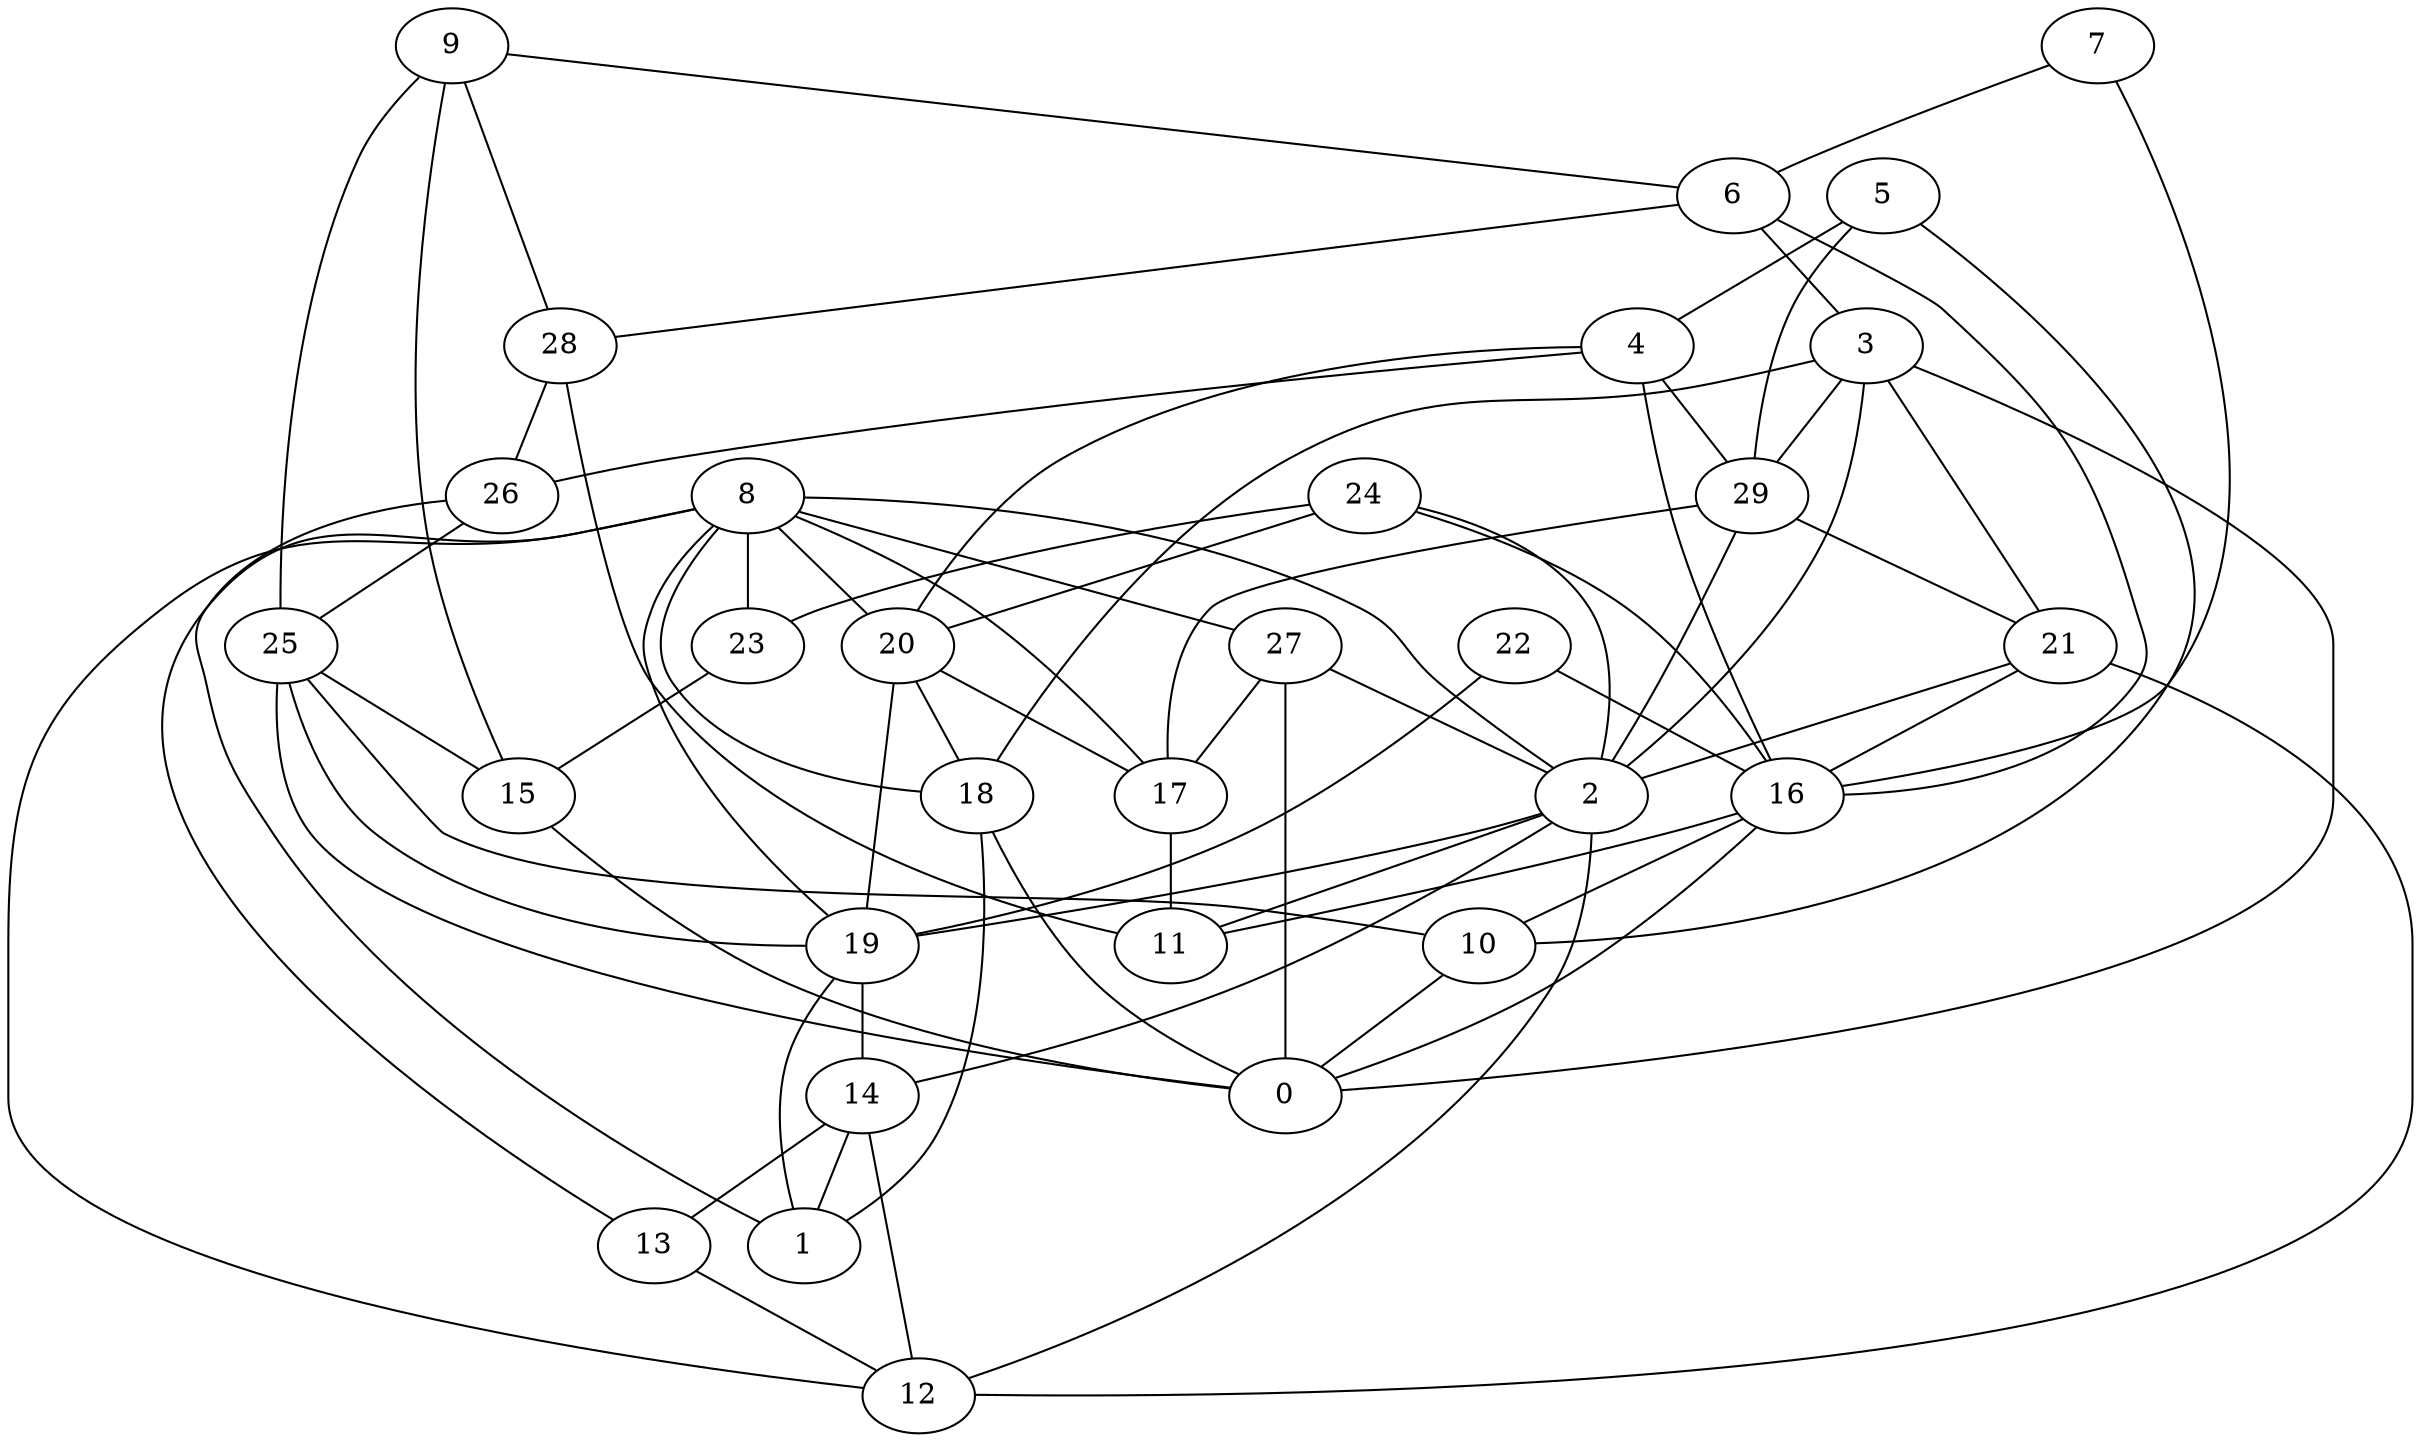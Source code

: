 digraph GG_graph {

subgraph G_graph {
edge [color = black]
"22" -> "16" [dir = none]
"9" -> "15" [dir = none]
"9" -> "25" [dir = none]
"26" -> "1" [dir = none]
"14" -> "12" [dir = none]
"13" -> "12" [dir = none]
"29" -> "17" [dir = none]
"23" -> "15" [dir = none]
"21" -> "2" [dir = none]
"16" -> "0" [dir = none]
"16" -> "11" [dir = none]
"6" -> "28" [dir = none]
"3" -> "0" [dir = none]
"8" -> "18" [dir = none]
"8" -> "19" [dir = none]
"8" -> "20" [dir = none]
"8" -> "12" [dir = none]
"8" -> "27" [dir = none]
"8" -> "17" [dir = none]
"28" -> "26" [dir = none]
"28" -> "11" [dir = none]
"17" -> "11" [dir = none]
"24" -> "2" [dir = none]
"7" -> "16" [dir = none]
"10" -> "0" [dir = none]
"2" -> "12" [dir = none]
"25" -> "0" [dir = none]
"4" -> "20" [dir = none]
"5" -> "29" [dir = none]
"26" -> "25" [dir = none]
"19" -> "14" [dir = none]
"27" -> "2" [dir = none]
"22" -> "19" [dir = none]
"8" -> "2" [dir = none]
"6" -> "16" [dir = none]
"9" -> "28" [dir = none]
"2" -> "14" [dir = none]
"7" -> "6" [dir = none]
"14" -> "13" [dir = none]
"20" -> "19" [dir = none]
"20" -> "18" [dir = none]
"20" -> "17" [dir = none]
"6" -> "3" [dir = none]
"27" -> "0" [dir = none]
"24" -> "23" [dir = none]
"3" -> "29" [dir = none]
"4" -> "29" [dir = none]
"29" -> "2" [dir = none]
"14" -> "1" [dir = none]
"9" -> "6" [dir = none]
"8" -> "23" [dir = none]
"16" -> "10" [dir = none]
"15" -> "0" [dir = none]
"18" -> "0" [dir = none]
"2" -> "19" [dir = none]
"25" -> "10" [dir = none]
"25" -> "19" [dir = none]
"3" -> "18" [dir = none]
"4" -> "16" [dir = none]
"8" -> "13" [dir = none]
"21" -> "16" [dir = none]
"18" -> "1" [dir = none]
"29" -> "21" [dir = none]
"3" -> "21" [dir = none]
"21" -> "12" [dir = none]
"2" -> "11" [dir = none]
"4" -> "26" [dir = none]
"25" -> "15" [dir = none]
"19" -> "1" [dir = none]
"27" -> "17" [dir = none]
"24" -> "20" [dir = none]
"24" -> "16" [dir = none]
"5" -> "10" [dir = none]
"3" -> "2" [dir = none]
"5" -> "4" [dir = none]
}

}
